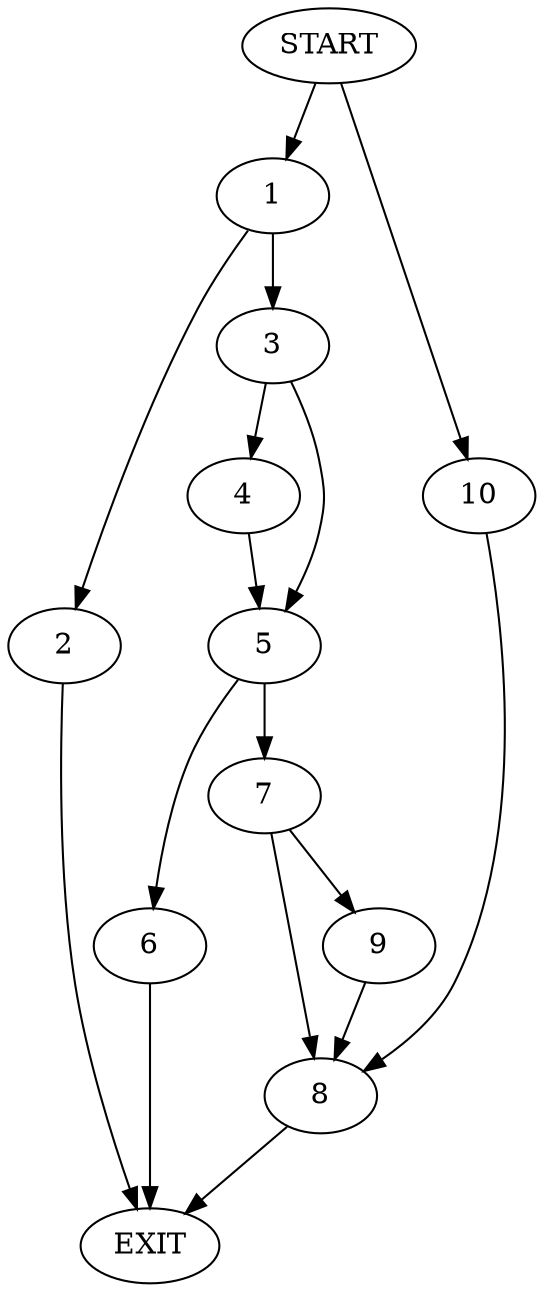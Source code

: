 digraph {
0 [label="START"]
11 [label="EXIT"]
0 -> 1
1 -> 2
1 -> 3
2 -> 11
3 -> 4
3 -> 5
5 -> 6
5 -> 7
4 -> 5
7 -> 8
7 -> 9
6 -> 11
9 -> 8
8 -> 11
0 -> 10
10 -> 8
}
